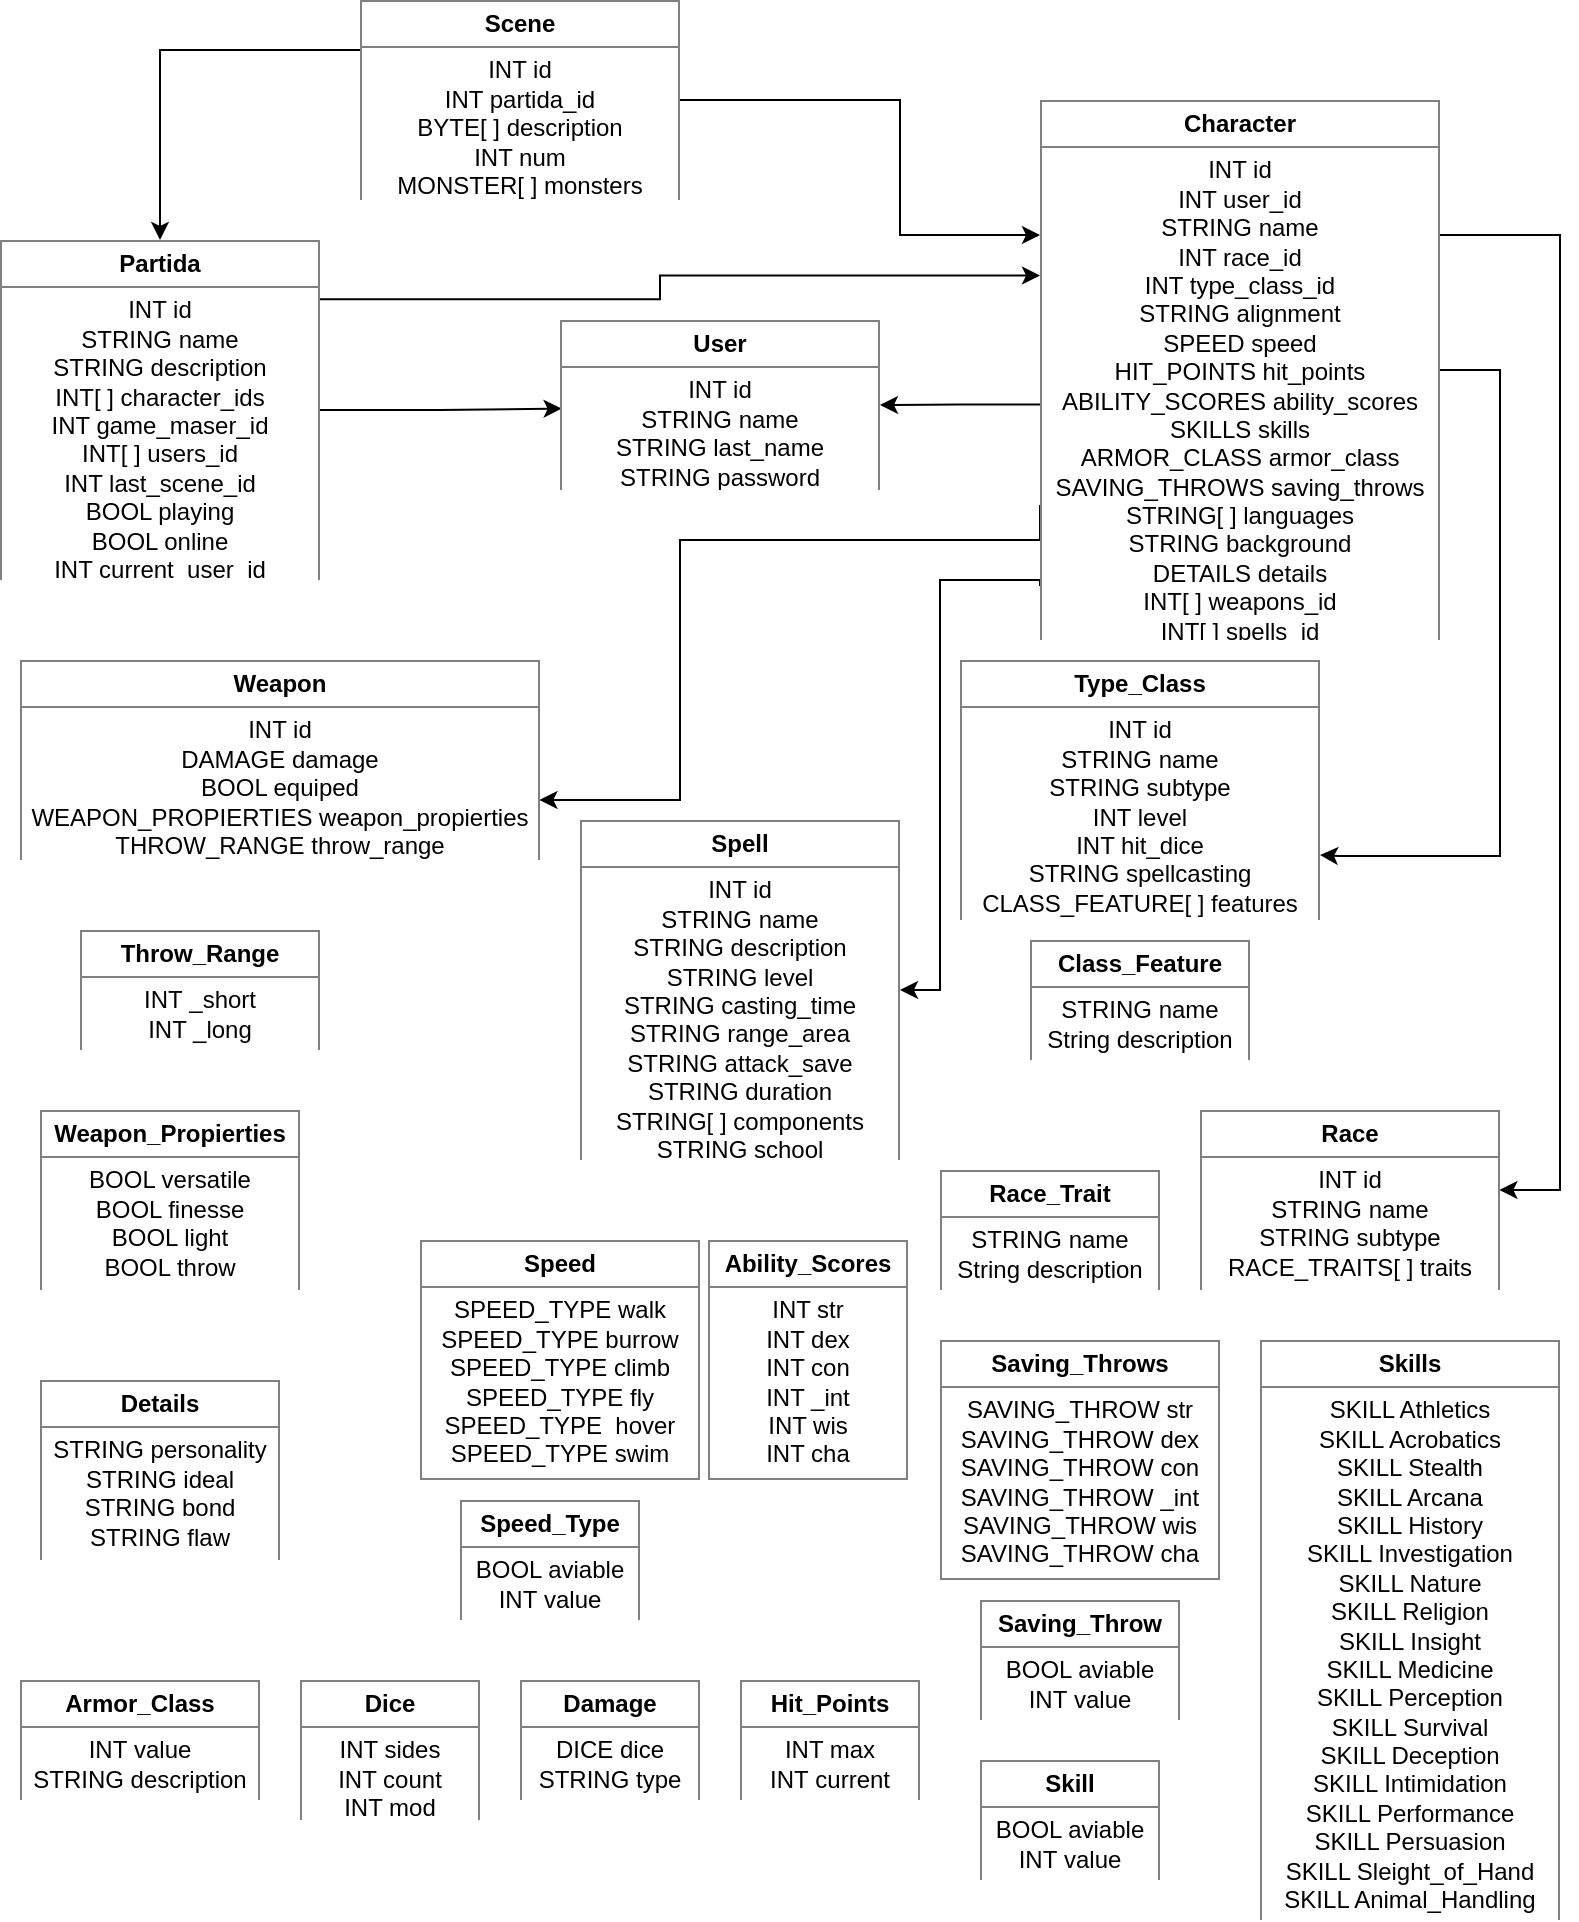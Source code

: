 <mxfile version="18.2.0" type="device"><diagram id="VMMZI8GP6lNH8HcGi28V" name="Page-1"><mxGraphModel dx="2030" dy="1089" grid="1" gridSize="10" guides="1" tooltips="1" connect="1" arrows="1" fold="1" page="1" pageScale="1" pageWidth="827" pageHeight="1169" math="0" shadow="0"><root><mxCell id="0"/><mxCell id="1" parent="0"/><mxCell id="3iq7aSDkCNyn4QovBJFm-19" style="edgeStyle=orthogonalEdgeStyle;rounded=0;orthogonalLoop=1;jettySize=auto;html=1;exitX=0.996;exitY=0.174;exitDx=0;exitDy=0;entryX=0;entryY=0.325;entryDx=0;entryDy=0;exitPerimeter=0;entryPerimeter=0;" edge="1" parent="1" source="3iq7aSDkCNyn4QovBJFm-14" target="3iq7aSDkCNyn4QovBJFm-15"><mxGeometry relative="1" as="geometry"><Array as="points"><mxPoint x="340" y="180"/><mxPoint x="340" y="168"/></Array></mxGeometry></mxCell><mxCell id="3iq7aSDkCNyn4QovBJFm-32" style="edgeStyle=orthogonalEdgeStyle;rounded=0;orthogonalLoop=1;jettySize=auto;html=1;exitX=1;exitY=0.5;exitDx=0;exitDy=0;entryX=0.005;entryY=0.521;entryDx=0;entryDy=0;entryPerimeter=0;" edge="1" parent="1" source="3iq7aSDkCNyn4QovBJFm-14" target="3iq7aSDkCNyn4QovBJFm-17"><mxGeometry relative="1" as="geometry"/></mxCell><mxCell id="3iq7aSDkCNyn4QovBJFm-14" value="&lt;table border=&quot;1&quot; width=&quot;100%&quot; height=&quot;100%&quot; cellpadding=&quot;4&quot; style=&quot;width:100%;height:100%;border-collapse:collapse;&quot;&gt;&lt;tbody&gt;&lt;tr&gt;&lt;th align=&quot;center&quot;&gt;&lt;b&gt;Partida&lt;/b&gt;&lt;/th&gt;&lt;/tr&gt;&lt;tr&gt;&lt;td align=&quot;center&quot;&gt;INT id&lt;br&gt;STRING name&lt;br&gt;STRING description&lt;br&gt;INT[ ] character_ids&lt;br&gt;INT game_maser_id&lt;br&gt;INT[ ] users_id&lt;br&gt;INT last_scene_id&lt;br&gt;BOOL playing&lt;br&gt;BOOL online&lt;br&gt;INT current_user_id&lt;br&gt;&lt;/td&gt;&lt;/tr&gt;&lt;tr&gt;&lt;td align=&quot;center&quot;&gt;&lt;br&gt;&lt;/td&gt;&lt;/tr&gt;&lt;/tbody&gt;&lt;/table&gt;" style="text;html=1;strokeColor=none;fillColor=none;overflow=fill;" vertex="1" parent="1"><mxGeometry x="10" y="150" width="160" height="170" as="geometry"/></mxCell><mxCell id="3iq7aSDkCNyn4QovBJFm-20" style="edgeStyle=orthogonalEdgeStyle;rounded=0;orthogonalLoop=1;jettySize=auto;html=1;exitX=0.002;exitY=0.564;exitDx=0;exitDy=0;entryX=1;entryY=0.5;entryDx=0;entryDy=0;exitPerimeter=0;" edge="1" parent="1" source="3iq7aSDkCNyn4QovBJFm-15" target="3iq7aSDkCNyn4QovBJFm-17"><mxGeometry relative="1" as="geometry"/></mxCell><mxCell id="3iq7aSDkCNyn4QovBJFm-22" style="edgeStyle=orthogonalEdgeStyle;rounded=0;orthogonalLoop=1;jettySize=auto;html=1;exitX=1;exitY=0.5;exitDx=0;exitDy=0;entryX=1;entryY=0.75;entryDx=0;entryDy=0;" edge="1" parent="1" source="3iq7aSDkCNyn4QovBJFm-15" target="3iq7aSDkCNyn4QovBJFm-21"><mxGeometry relative="1" as="geometry"><Array as="points"><mxPoint x="760" y="215"/><mxPoint x="760" y="458"/><mxPoint x="680" y="458"/></Array></mxGeometry></mxCell><mxCell id="3iq7aSDkCNyn4QovBJFm-24" style="edgeStyle=orthogonalEdgeStyle;rounded=0;orthogonalLoop=1;jettySize=auto;html=1;exitX=1;exitY=0.25;exitDx=0;exitDy=0;entryX=0.998;entryY=0.449;entryDx=0;entryDy=0;entryPerimeter=0;" edge="1" parent="1" source="3iq7aSDkCNyn4QovBJFm-15" target="3iq7aSDkCNyn4QovBJFm-23"><mxGeometry relative="1" as="geometry"><Array as="points"><mxPoint x="790" y="148"/><mxPoint x="790" y="625"/><mxPoint x="760" y="625"/></Array></mxGeometry></mxCell><mxCell id="3iq7aSDkCNyn4QovBJFm-26" style="edgeStyle=orthogonalEdgeStyle;rounded=0;orthogonalLoop=1;jettySize=auto;html=1;exitX=0;exitY=0.9;exitDx=0;exitDy=0;entryX=1;entryY=0.5;entryDx=0;entryDy=0;exitPerimeter=0;" edge="1" parent="1" source="3iq7aSDkCNyn4QovBJFm-15" target="3iq7aSDkCNyn4QovBJFm-25"><mxGeometry relative="1" as="geometry"><Array as="points"><mxPoint x="530" y="320"/><mxPoint x="480" y="320"/><mxPoint x="480" y="525"/></Array></mxGeometry></mxCell><mxCell id="3iq7aSDkCNyn4QovBJFm-29" style="edgeStyle=orthogonalEdgeStyle;rounded=0;orthogonalLoop=1;jettySize=auto;html=1;exitX=0;exitY=0.75;exitDx=0;exitDy=0;entryX=0.999;entryY=0.701;entryDx=0;entryDy=0;entryPerimeter=0;" edge="1" parent="1" source="3iq7aSDkCNyn4QovBJFm-15" target="3iq7aSDkCNyn4QovBJFm-28"><mxGeometry relative="1" as="geometry"><Array as="points"><mxPoint x="530" y="300"/><mxPoint x="350" y="300"/><mxPoint x="350" y="430"/><mxPoint x="280" y="430"/></Array></mxGeometry></mxCell><mxCell id="3iq7aSDkCNyn4QovBJFm-15" value="&lt;table border=&quot;1&quot; width=&quot;100%&quot; height=&quot;100%&quot; cellpadding=&quot;4&quot; style=&quot;width:100%;height:100%;border-collapse:collapse;&quot;&gt;&lt;tbody&gt;&lt;tr&gt;&lt;th align=&quot;center&quot;&gt;&lt;b&gt;Character&lt;/b&gt;&lt;/th&gt;&lt;/tr&gt;&lt;tr&gt;&lt;td align=&quot;center&quot;&gt;INT id&lt;br&gt;INT user_id&lt;br&gt;STRING name&lt;br&gt;INT race_id&lt;br&gt;INT type_class_id&lt;br&gt;STRING alignment&lt;br&gt;SPEED speed&lt;br&gt;HIT_POINTS hit_points&lt;br&gt;ABILITY_SCORES ability_scores&lt;br&gt;SKILLS skills&lt;br&gt;ARMOR_CLASS armor_class&lt;br&gt;SAVING_THROWS saving_throws&lt;br&gt;STRING[ ] languages&lt;br&gt;STRING background&lt;br&gt;DETAILS details&lt;br&gt;INT[ ] weapons_id&lt;br&gt;INT[ ] spells_id&lt;/td&gt;&lt;/tr&gt;&lt;tr&gt;&lt;td align=&quot;center&quot;&gt;&lt;br&gt;&lt;/td&gt;&lt;/tr&gt;&lt;/tbody&gt;&lt;/table&gt;" style="text;html=1;strokeColor=none;fillColor=none;overflow=fill;" vertex="1" parent="1"><mxGeometry x="530" y="80" width="200" height="270" as="geometry"/></mxCell><mxCell id="3iq7aSDkCNyn4QovBJFm-18" style="edgeStyle=orthogonalEdgeStyle;rounded=0;orthogonalLoop=1;jettySize=auto;html=1;exitX=1;exitY=0.5;exitDx=0;exitDy=0;entryX=0;entryY=0.25;entryDx=0;entryDy=0;" edge="1" parent="1" source="3iq7aSDkCNyn4QovBJFm-16" target="3iq7aSDkCNyn4QovBJFm-15"><mxGeometry relative="1" as="geometry"><Array as="points"><mxPoint x="460" y="80"/><mxPoint x="460" y="148"/></Array></mxGeometry></mxCell><mxCell id="3iq7aSDkCNyn4QovBJFm-31" style="edgeStyle=orthogonalEdgeStyle;rounded=0;orthogonalLoop=1;jettySize=auto;html=1;exitX=0;exitY=0.25;exitDx=0;exitDy=0;entryX=0.5;entryY=0;entryDx=0;entryDy=0;" edge="1" parent="1" source="3iq7aSDkCNyn4QovBJFm-16" target="3iq7aSDkCNyn4QovBJFm-14"><mxGeometry relative="1" as="geometry"/></mxCell><mxCell id="3iq7aSDkCNyn4QovBJFm-16" value="&lt;table border=&quot;1&quot; width=&quot;100%&quot; height=&quot;100%&quot; cellpadding=&quot;4&quot; style=&quot;width:100%;height:100%;border-collapse:collapse;&quot;&gt;&lt;tbody&gt;&lt;tr&gt;&lt;th align=&quot;center&quot;&gt;&lt;b&gt;Scene&lt;/b&gt;&lt;/th&gt;&lt;/tr&gt;&lt;tr&gt;&lt;td align=&quot;center&quot;&gt;INT id&lt;br&gt;INT partida_id&lt;br&gt;BYTE[ ] description&lt;br&gt;INT num&lt;br&gt;MONSTER[ ] monsters&lt;br&gt;&lt;/td&gt;&lt;/tr&gt;&lt;tr&gt;&lt;td align=&quot;center&quot;&gt;&lt;br&gt;&lt;/td&gt;&lt;/tr&gt;&lt;/tbody&gt;&lt;/table&gt;" style="text;html=1;strokeColor=none;fillColor=none;overflow=fill;" vertex="1" parent="1"><mxGeometry x="190" y="30" width="160" height="100" as="geometry"/></mxCell><mxCell id="3iq7aSDkCNyn4QovBJFm-17" value="&lt;table border=&quot;1&quot; width=&quot;100%&quot; height=&quot;100%&quot; cellpadding=&quot;4&quot; style=&quot;width:100%;height:100%;border-collapse:collapse;&quot;&gt;&lt;tbody&gt;&lt;tr&gt;&lt;th align=&quot;center&quot;&gt;&lt;b&gt;User&lt;/b&gt;&lt;/th&gt;&lt;/tr&gt;&lt;tr&gt;&lt;td align=&quot;center&quot;&gt;INT id&lt;br&gt;STRING name&lt;br&gt;STRING last_name&lt;br&gt;STRING password&lt;br&gt;&lt;/td&gt;&lt;/tr&gt;&lt;tr&gt;&lt;td align=&quot;center&quot;&gt;&lt;br&gt;&lt;/td&gt;&lt;/tr&gt;&lt;/tbody&gt;&lt;/table&gt;" style="text;html=1;strokeColor=none;fillColor=none;overflow=fill;" vertex="1" parent="1"><mxGeometry x="290" y="190" width="160" height="85" as="geometry"/></mxCell><mxCell id="3iq7aSDkCNyn4QovBJFm-21" value="&lt;table border=&quot;1&quot; width=&quot;100%&quot; height=&quot;100%&quot; cellpadding=&quot;4&quot; style=&quot;width:100%;height:100%;border-collapse:collapse;&quot;&gt;&lt;tbody&gt;&lt;tr&gt;&lt;th align=&quot;center&quot;&gt;Type_Class&lt;/th&gt;&lt;/tr&gt;&lt;tr&gt;&lt;td align=&quot;center&quot;&gt;INT id&lt;br&gt;STRING name&lt;br&gt;STRING subtype&lt;br&gt;INT level&lt;br&gt;INT hit_dice&lt;br&gt;STRING spellcasting&lt;br&gt;CLASS_FEATURE[ ] features&lt;/td&gt;&lt;/tr&gt;&lt;tr&gt;&lt;td align=&quot;center&quot;&gt;&lt;br&gt;&lt;/td&gt;&lt;/tr&gt;&lt;/tbody&gt;&lt;/table&gt;" style="text;html=1;strokeColor=none;fillColor=none;overflow=fill;" vertex="1" parent="1"><mxGeometry x="490" y="360" width="180" height="130" as="geometry"/></mxCell><mxCell id="3iq7aSDkCNyn4QovBJFm-23" value="&lt;table border=&quot;1&quot; width=&quot;100%&quot; height=&quot;100%&quot; cellpadding=&quot;4&quot; style=&quot;width:100%;height:100%;border-collapse:collapse;&quot;&gt;&lt;tbody&gt;&lt;tr&gt;&lt;th align=&quot;center&quot;&gt;Race&lt;/th&gt;&lt;/tr&gt;&lt;tr&gt;&lt;td align=&quot;center&quot;&gt;INT id&lt;br&gt;STRING name&lt;br&gt;STRING subtype&lt;br&gt;RACE_TRAITS[ ] traits&lt;/td&gt;&lt;/tr&gt;&lt;tr&gt;&lt;td align=&quot;center&quot;&gt;&lt;br&gt;&lt;/td&gt;&lt;/tr&gt;&lt;/tbody&gt;&lt;/table&gt;" style="text;html=1;strokeColor=none;fillColor=none;overflow=fill;" vertex="1" parent="1"><mxGeometry x="610" y="584.5" width="150" height="90" as="geometry"/></mxCell><mxCell id="3iq7aSDkCNyn4QovBJFm-25" value="&lt;table border=&quot;1&quot; width=&quot;100%&quot; height=&quot;100%&quot; cellpadding=&quot;4&quot; style=&quot;width:100%;height:100%;border-collapse:collapse;&quot;&gt;&lt;tbody&gt;&lt;tr&gt;&lt;th align=&quot;center&quot;&gt;&lt;b&gt;Spell&lt;/b&gt;&lt;/th&gt;&lt;/tr&gt;&lt;tr&gt;&lt;td align=&quot;center&quot;&gt;INT id&lt;br&gt;STRING name&lt;br&gt;STRING description&lt;br&gt;STRING&amp;nbsp;level&lt;br&gt;STRING casting_time&lt;br&gt;STRING&amp;nbsp;range_area&lt;br&gt;STRING attack_save&lt;br&gt;STRING duration&lt;br&gt;STRING[ ] components&lt;br&gt;STRING school&lt;br&gt;&lt;/td&gt;&lt;/tr&gt;&lt;tr&gt;&lt;td align=&quot;center&quot;&gt;&lt;br&gt;&lt;/td&gt;&lt;/tr&gt;&lt;/tbody&gt;&lt;/table&gt;" style="text;html=1;strokeColor=none;fillColor=none;overflow=fill;" vertex="1" parent="1"><mxGeometry x="300" y="440" width="160" height="170" as="geometry"/></mxCell><mxCell id="3iq7aSDkCNyn4QovBJFm-28" value="&lt;table border=&quot;1&quot; width=&quot;100%&quot; height=&quot;100%&quot; cellpadding=&quot;4&quot; style=&quot;width:100%;height:100%;border-collapse:collapse;&quot;&gt;&lt;tbody&gt;&lt;tr&gt;&lt;th align=&quot;center&quot;&gt;Weapon&lt;/th&gt;&lt;/tr&gt;&lt;tr&gt;&lt;td align=&quot;center&quot;&gt;INT id&lt;br&gt;DAMAGE damage&lt;br&gt;BOOL equiped&lt;br&gt;WEAPON_PROPIERTIES weapon_propierties&lt;br&gt;THROW_RANGE throw_range&lt;br&gt;&lt;/td&gt;&lt;/tr&gt;&lt;tr&gt;&lt;td align=&quot;center&quot;&gt;&lt;br&gt;&lt;/td&gt;&lt;/tr&gt;&lt;/tbody&gt;&lt;/table&gt;" style="text;html=1;strokeColor=none;fillColor=none;overflow=fill;" vertex="1" parent="1"><mxGeometry x="20" y="360" width="260" height="100" as="geometry"/></mxCell><mxCell id="3iq7aSDkCNyn4QovBJFm-46" value="&lt;table border=&quot;1&quot; width=&quot;100%&quot; height=&quot;100%&quot; cellpadding=&quot;4&quot; style=&quot;width:100%;height:100%;border-collapse:collapse;&quot;&gt;&lt;tbody&gt;&lt;tr&gt;&lt;th align=&quot;center&quot;&gt;Saving_Throws&lt;/th&gt;&lt;/tr&gt;&lt;tr&gt;&lt;td align=&quot;center&quot;&gt;SAVING_THROW str&lt;br&gt;SAVING_THROW dex&lt;br&gt;SAVING_THROW con&lt;br&gt;SAVING_THROW _int&lt;br&gt;SAVING_THROW wis&lt;br&gt;SAVING_THROW cha&lt;br&gt;&lt;/td&gt;&lt;/tr&gt;&lt;tr&gt;&lt;td align=&quot;center&quot;&gt;&lt;br&gt;&lt;/td&gt;&lt;/tr&gt;&lt;/tbody&gt;&lt;/table&gt;" style="text;html=1;strokeColor=none;fillColor=none;overflow=fill;" vertex="1" parent="1"><mxGeometry x="480" y="700" width="140" height="120" as="geometry"/></mxCell><mxCell id="3iq7aSDkCNyn4QovBJFm-47" value="&lt;table border=&quot;1&quot; width=&quot;100%&quot; height=&quot;100%&quot; cellpadding=&quot;4&quot; style=&quot;width:100%;height:100%;border-collapse:collapse;&quot;&gt;&lt;tbody&gt;&lt;tr&gt;&lt;th align=&quot;center&quot;&gt;Skills&lt;/th&gt;&lt;/tr&gt;&lt;tr&gt;&lt;td align=&quot;center&quot;&gt;SKILL Athletics&lt;br&gt;SKILL Acrobatics&lt;br&gt;SKILL Stealth&lt;br&gt;SKILL Arcana&lt;br&gt;SKILL History&lt;br&gt;SKILL Investigation&lt;br&gt;SKILL Nature&lt;br&gt;SKILL Religion&lt;br&gt;SKILL Insight&lt;br&gt;SKILL Medicine&lt;br&gt;SKILL Perception&lt;br&gt;SKILL Survival&lt;br&gt;SKILL Deception&lt;br&gt;SKILL Intimidation&lt;br&gt;SKILL Performance&lt;br&gt;SKILL Persuasion&lt;br&gt;SKILL Sleight_of_Hand&lt;br&gt;SKILL Animal_Handling&lt;br&gt;&lt;/td&gt;&lt;/tr&gt;&lt;tr&gt;&lt;td align=&quot;center&quot;&gt;&lt;br&gt;&lt;/td&gt;&lt;/tr&gt;&lt;/tbody&gt;&lt;/table&gt;" style="text;html=1;strokeColor=none;fillColor=none;overflow=fill;" vertex="1" parent="1"><mxGeometry x="640" y="700" width="150" height="290" as="geometry"/></mxCell><mxCell id="3iq7aSDkCNyn4QovBJFm-48" value="&lt;table border=&quot;1&quot; width=&quot;100%&quot; height=&quot;100%&quot; cellpadding=&quot;4&quot; style=&quot;width:100%;height:100%;border-collapse:collapse;&quot;&gt;&lt;tbody&gt;&lt;tr&gt;&lt;th align=&quot;center&quot;&gt;Skill&lt;/th&gt;&lt;/tr&gt;&lt;tr&gt;&lt;td align=&quot;center&quot;&gt;BOOL aviable&lt;br&gt;INT&amp;nbsp;value&lt;/td&gt;&lt;/tr&gt;&lt;/tbody&gt;&lt;/table&gt;" style="text;html=1;strokeColor=none;fillColor=none;overflow=fill;" vertex="1" parent="1"><mxGeometry x="500" y="910" width="90" height="60" as="geometry"/></mxCell><mxCell id="3iq7aSDkCNyn4QovBJFm-49" value="&lt;table border=&quot;1&quot; width=&quot;100%&quot; height=&quot;100%&quot; cellpadding=&quot;4&quot; style=&quot;width:100%;height:100%;border-collapse:collapse;&quot;&gt;&lt;tbody&gt;&lt;tr&gt;&lt;th align=&quot;center&quot;&gt;Saving_Throw&lt;br&gt;&lt;/th&gt;&lt;/tr&gt;&lt;tr&gt;&lt;td align=&quot;center&quot;&gt;BOOL aviable&lt;br&gt;INT&amp;nbsp;value&lt;/td&gt;&lt;/tr&gt;&lt;/tbody&gt;&lt;/table&gt;" style="text;html=1;strokeColor=none;fillColor=none;overflow=fill;" vertex="1" parent="1"><mxGeometry x="500" y="830" width="100" height="60" as="geometry"/></mxCell><mxCell id="3iq7aSDkCNyn4QovBJFm-50" value="&lt;table border=&quot;1&quot; width=&quot;100%&quot; height=&quot;100%&quot; cellpadding=&quot;4&quot; style=&quot;width:100%;height:100%;border-collapse:collapse;&quot;&gt;&lt;tbody&gt;&lt;tr&gt;&lt;th align=&quot;center&quot;&gt;Ability_Scores&lt;/th&gt;&lt;/tr&gt;&lt;tr&gt;&lt;td align=&quot;center&quot;&gt;INT str&lt;br&gt;INT dex&lt;br&gt;INT con&lt;br&gt;INT _int&lt;br&gt;INT wis&lt;br&gt;INT cha&lt;br&gt;&lt;/td&gt;&lt;/tr&gt;&lt;tr&gt;&lt;td align=&quot;center&quot;&gt;&lt;br&gt;&lt;/td&gt;&lt;/tr&gt;&lt;/tbody&gt;&lt;/table&gt;" style="text;html=1;strokeColor=none;fillColor=none;overflow=fill;" vertex="1" parent="1"><mxGeometry x="364" y="650" width="100" height="120" as="geometry"/></mxCell><mxCell id="3iq7aSDkCNyn4QovBJFm-51" value="&lt;table border=&quot;1&quot; width=&quot;100%&quot; height=&quot;100%&quot; cellpadding=&quot;4&quot; style=&quot;width:100%;height:100%;border-collapse:collapse;&quot;&gt;&lt;tbody&gt;&lt;tr&gt;&lt;th align=&quot;center&quot;&gt;Race_Trait&lt;/th&gt;&lt;/tr&gt;&lt;tr&gt;&lt;td align=&quot;center&quot;&gt;STRING name&lt;br&gt;String description&lt;/td&gt;&lt;/tr&gt;&lt;/tbody&gt;&lt;/table&gt;" style="text;html=1;strokeColor=none;fillColor=none;overflow=fill;" vertex="1" parent="1"><mxGeometry x="480" y="614.5" width="110" height="60" as="geometry"/></mxCell><mxCell id="3iq7aSDkCNyn4QovBJFm-52" value="&lt;table border=&quot;1&quot; width=&quot;100%&quot; height=&quot;100%&quot; cellpadding=&quot;4&quot; style=&quot;width:100%;height:100%;border-collapse:collapse;&quot;&gt;&lt;tbody&gt;&lt;tr&gt;&lt;th align=&quot;center&quot;&gt;Class_Feature&lt;br&gt;&lt;/th&gt;&lt;/tr&gt;&lt;tr&gt;&lt;td align=&quot;center&quot;&gt;STRING name&lt;br&gt;String description&lt;/td&gt;&lt;/tr&gt;&lt;/tbody&gt;&lt;/table&gt;" style="text;html=1;strokeColor=none;fillColor=none;overflow=fill;" vertex="1" parent="1"><mxGeometry x="525" y="500" width="110" height="60" as="geometry"/></mxCell><mxCell id="3iq7aSDkCNyn4QovBJFm-53" value="&lt;table border=&quot;1&quot; width=&quot;100%&quot; height=&quot;100%&quot; cellpadding=&quot;4&quot; style=&quot;width:100%;height:100%;border-collapse:collapse;&quot;&gt;&lt;tbody&gt;&lt;tr&gt;&lt;th align=&quot;center&quot;&gt;Speed&lt;/th&gt;&lt;/tr&gt;&lt;tr&gt;&lt;td align=&quot;center&quot;&gt;SPEED_TYPE walk&lt;br&gt;SPEED_TYPE burrow&lt;br&gt;SPEED_TYPE&amp;nbsp;climb&lt;br&gt;SPEED_TYPE&amp;nbsp;fly&lt;br&gt;SPEED_TYPE&amp;nbsp;&amp;nbsp;hover&lt;br&gt;SPEED_TYPE&amp;nbsp;swim&lt;br&gt;&lt;/td&gt;&lt;/tr&gt;&lt;tr&gt;&lt;td align=&quot;center&quot;&gt;&lt;br&gt;&lt;/td&gt;&lt;/tr&gt;&lt;/tbody&gt;&lt;/table&gt;" style="text;html=1;strokeColor=none;fillColor=none;overflow=fill;" vertex="1" parent="1"><mxGeometry x="220" y="650" width="140" height="120" as="geometry"/></mxCell><mxCell id="3iq7aSDkCNyn4QovBJFm-54" value="&lt;table border=&quot;1&quot; width=&quot;100%&quot; height=&quot;100%&quot; cellpadding=&quot;4&quot; style=&quot;width:100%;height:100%;border-collapse:collapse;&quot;&gt;&lt;tbody&gt;&lt;tr&gt;&lt;th align=&quot;center&quot;&gt;Speed_Type&lt;br&gt;&lt;/th&gt;&lt;/tr&gt;&lt;tr&gt;&lt;td align=&quot;center&quot;&gt;BOOL aviable&lt;br&gt;INT&amp;nbsp;value&lt;/td&gt;&lt;/tr&gt;&lt;/tbody&gt;&lt;/table&gt;" style="text;html=1;strokeColor=none;fillColor=none;overflow=fill;" vertex="1" parent="1"><mxGeometry x="240" y="780" width="90" height="60" as="geometry"/></mxCell><mxCell id="3iq7aSDkCNyn4QovBJFm-55" value="&lt;table border=&quot;1&quot; width=&quot;100%&quot; height=&quot;100%&quot; cellpadding=&quot;4&quot; style=&quot;width:100%;height:100%;border-collapse:collapse;&quot;&gt;&lt;tbody&gt;&lt;tr&gt;&lt;th align=&quot;center&quot;&gt;Hit_Points&lt;br&gt;&lt;/th&gt;&lt;/tr&gt;&lt;tr&gt;&lt;td align=&quot;center&quot;&gt;INT max&lt;br&gt;INT&amp;nbsp;current&lt;/td&gt;&lt;/tr&gt;&lt;/tbody&gt;&lt;/table&gt;" style="text;html=1;strokeColor=none;fillColor=none;overflow=fill;" vertex="1" parent="1"><mxGeometry x="380" y="870" width="90" height="60" as="geometry"/></mxCell><mxCell id="3iq7aSDkCNyn4QovBJFm-57" value="&lt;table border=&quot;1&quot; width=&quot;100%&quot; height=&quot;100%&quot; cellpadding=&quot;4&quot; style=&quot;width:100%;height:100%;border-collapse:collapse;&quot;&gt;&lt;tbody&gt;&lt;tr&gt;&lt;th align=&quot;center&quot;&gt;Damage&lt;br&gt;&lt;/th&gt;&lt;/tr&gt;&lt;tr&gt;&lt;td align=&quot;center&quot;&gt;DICE dice&lt;br&gt;STRING type&lt;/td&gt;&lt;/tr&gt;&lt;/tbody&gt;&lt;/table&gt;" style="text;html=1;strokeColor=none;fillColor=none;overflow=fill;" vertex="1" parent="1"><mxGeometry x="270" y="870" width="90" height="60" as="geometry"/></mxCell><mxCell id="3iq7aSDkCNyn4QovBJFm-58" value="&lt;table border=&quot;1&quot; width=&quot;100%&quot; height=&quot;100%&quot; cellpadding=&quot;4&quot; style=&quot;width:100%;height:100%;border-collapse:collapse;&quot;&gt;&lt;tbody&gt;&lt;tr&gt;&lt;th align=&quot;center&quot;&gt;Dice&lt;br&gt;&lt;/th&gt;&lt;/tr&gt;&lt;tr&gt;&lt;td align=&quot;center&quot;&gt;INT sides&lt;br&gt;INT count&lt;br&gt;INT mod&lt;br&gt;&lt;/td&gt;&lt;/tr&gt;&lt;/tbody&gt;&lt;/table&gt;" style="text;html=1;strokeColor=none;fillColor=none;overflow=fill;" vertex="1" parent="1"><mxGeometry x="160" y="870" width="90" height="70" as="geometry"/></mxCell><mxCell id="3iq7aSDkCNyn4QovBJFm-59" value="&lt;table border=&quot;1&quot; width=&quot;100%&quot; height=&quot;100%&quot; cellpadding=&quot;4&quot; style=&quot;width:100%;height:100%;border-collapse:collapse;&quot;&gt;&lt;tbody&gt;&lt;tr&gt;&lt;th align=&quot;center&quot;&gt;Armor_Class&lt;/th&gt;&lt;/tr&gt;&lt;tr&gt;&lt;td align=&quot;center&quot;&gt;INT&amp;nbsp;value&lt;br&gt;STRING description&lt;br&gt;&lt;/td&gt;&lt;/tr&gt;&lt;/tbody&gt;&lt;/table&gt;" style="text;html=1;strokeColor=none;fillColor=none;overflow=fill;" vertex="1" parent="1"><mxGeometry x="20" y="870" width="120" height="60" as="geometry"/></mxCell><mxCell id="3iq7aSDkCNyn4QovBJFm-60" value="&lt;table border=&quot;1&quot; width=&quot;100%&quot; height=&quot;100%&quot; cellpadding=&quot;4&quot; style=&quot;width:100%;height:100%;border-collapse:collapse;&quot;&gt;&lt;tbody&gt;&lt;tr&gt;&lt;th align=&quot;center&quot;&gt;Weapon_Propierties&lt;/th&gt;&lt;/tr&gt;&lt;tr&gt;&lt;td align=&quot;center&quot;&gt;BOOL versatile&lt;br&gt;BOOL finesse&lt;br&gt;BOOL light&lt;br&gt;BOOL throw&lt;br&gt;&lt;/td&gt;&lt;/tr&gt;&lt;/tbody&gt;&lt;/table&gt;" style="text;html=1;strokeColor=none;fillColor=none;overflow=fill;" vertex="1" parent="1"><mxGeometry x="30" y="585" width="130" height="90" as="geometry"/></mxCell><mxCell id="3iq7aSDkCNyn4QovBJFm-61" value="&lt;table border=&quot;1&quot; width=&quot;100%&quot; height=&quot;100%&quot; cellpadding=&quot;4&quot; style=&quot;width:100%;height:100%;border-collapse:collapse;&quot;&gt;&lt;tbody&gt;&lt;tr&gt;&lt;th align=&quot;center&quot;&gt;Details&lt;/th&gt;&lt;/tr&gt;&lt;tr&gt;&lt;td align=&quot;center&quot;&gt;STRING personality&lt;br&gt;STRING ideal&lt;br&gt;STRING bond&lt;br&gt;STRING flaw&lt;br&gt;&lt;/td&gt;&lt;/tr&gt;&lt;/tbody&gt;&lt;/table&gt;" style="text;html=1;strokeColor=none;fillColor=none;overflow=fill;" vertex="1" parent="1"><mxGeometry x="30" y="720" width="120" height="90" as="geometry"/></mxCell><mxCell id="3iq7aSDkCNyn4QovBJFm-62" value="&lt;table border=&quot;1&quot; width=&quot;100%&quot; height=&quot;100%&quot; cellpadding=&quot;4&quot; style=&quot;width:100%;height:100%;border-collapse:collapse;&quot;&gt;&lt;tbody&gt;&lt;tr&gt;&lt;th align=&quot;center&quot;&gt;Throw_Range&lt;/th&gt;&lt;/tr&gt;&lt;tr&gt;&lt;td align=&quot;center&quot;&gt;INT&amp;nbsp;_short&lt;br&gt;INT _long&lt;br&gt;&lt;/td&gt;&lt;/tr&gt;&lt;/tbody&gt;&lt;/table&gt;" style="text;html=1;strokeColor=none;fillColor=none;overflow=fill;" vertex="1" parent="1"><mxGeometry x="50" y="495" width="120" height="60" as="geometry"/></mxCell></root></mxGraphModel></diagram></mxfile>